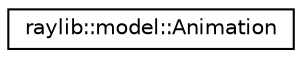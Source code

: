 digraph "Graphical Class Hierarchy"
{
 // LATEX_PDF_SIZE
  edge [fontname="Helvetica",fontsize="10",labelfontname="Helvetica",labelfontsize="10"];
  node [fontname="Helvetica",fontsize="10",shape=record];
  rankdir="LR";
  Node0 [label="raylib::model::Animation",height=0.2,width=0.4,color="black", fillcolor="white", style="filled",URL="$classraylib_1_1model_1_1_animation.html",tooltip="The Animation class."];
}
